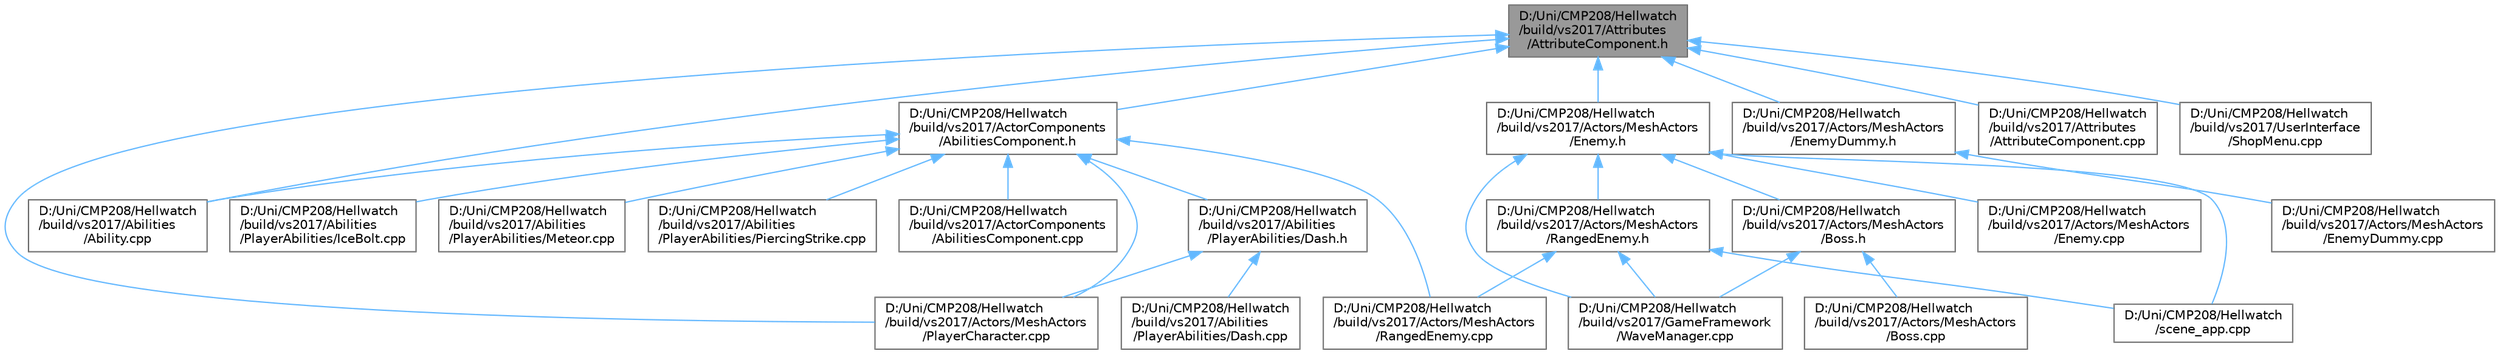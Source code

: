 digraph "D:/Uni/CMP208/Hellwatch/build/vs2017/Attributes/AttributeComponent.h"
{
 // LATEX_PDF_SIZE
  bgcolor="transparent";
  edge [fontname=Helvetica,fontsize=10,labelfontname=Helvetica,labelfontsize=10];
  node [fontname=Helvetica,fontsize=10,shape=box,height=0.2,width=0.4];
  Node1 [label="D:/Uni/CMP208/Hellwatch\l/build/vs2017/Attributes\l/AttributeComponent.h",height=0.2,width=0.4,color="gray40", fillcolor="grey60", style="filled", fontcolor="black",tooltip=" "];
  Node1 -> Node2 [dir="back",color="steelblue1",style="solid"];
  Node2 [label="D:/Uni/CMP208/Hellwatch\l/build/vs2017/Abilities\l/Ability.cpp",height=0.2,width=0.4,color="grey40", fillcolor="white", style="filled",URL="$_ability_8cpp.html",tooltip=" "];
  Node1 -> Node3 [dir="back",color="steelblue1",style="solid"];
  Node3 [label="D:/Uni/CMP208/Hellwatch\l/build/vs2017/ActorComponents\l/AbilitiesComponent.h",height=0.2,width=0.4,color="grey40", fillcolor="white", style="filled",URL="$_abilities_component_8h.html",tooltip=" "];
  Node3 -> Node2 [dir="back",color="steelblue1",style="solid"];
  Node3 -> Node4 [dir="back",color="steelblue1",style="solid"];
  Node4 [label="D:/Uni/CMP208/Hellwatch\l/build/vs2017/Abilities\l/PlayerAbilities/Dash.h",height=0.2,width=0.4,color="grey40", fillcolor="white", style="filled",URL="$_dash_8h.html",tooltip=" "];
  Node4 -> Node5 [dir="back",color="steelblue1",style="solid"];
  Node5 [label="D:/Uni/CMP208/Hellwatch\l/build/vs2017/Abilities\l/PlayerAbilities/Dash.cpp",height=0.2,width=0.4,color="grey40", fillcolor="white", style="filled",URL="$_dash_8cpp.html",tooltip=" "];
  Node4 -> Node6 [dir="back",color="steelblue1",style="solid"];
  Node6 [label="D:/Uni/CMP208/Hellwatch\l/build/vs2017/Actors/MeshActors\l/PlayerCharacter.cpp",height=0.2,width=0.4,color="grey40", fillcolor="white", style="filled",URL="$_player_character_8cpp.html",tooltip=" "];
  Node3 -> Node7 [dir="back",color="steelblue1",style="solid"];
  Node7 [label="D:/Uni/CMP208/Hellwatch\l/build/vs2017/Abilities\l/PlayerAbilities/IceBolt.cpp",height=0.2,width=0.4,color="grey40", fillcolor="white", style="filled",URL="$_ice_bolt_8cpp.html",tooltip=" "];
  Node3 -> Node8 [dir="back",color="steelblue1",style="solid"];
  Node8 [label="D:/Uni/CMP208/Hellwatch\l/build/vs2017/Abilities\l/PlayerAbilities/Meteor.cpp",height=0.2,width=0.4,color="grey40", fillcolor="white", style="filled",URL="$_meteor_8cpp.html",tooltip=" "];
  Node3 -> Node9 [dir="back",color="steelblue1",style="solid"];
  Node9 [label="D:/Uni/CMP208/Hellwatch\l/build/vs2017/Abilities\l/PlayerAbilities/PiercingStrike.cpp",height=0.2,width=0.4,color="grey40", fillcolor="white", style="filled",URL="$_piercing_strike_8cpp.html",tooltip=" "];
  Node3 -> Node10 [dir="back",color="steelblue1",style="solid"];
  Node10 [label="D:/Uni/CMP208/Hellwatch\l/build/vs2017/ActorComponents\l/AbilitiesComponent.cpp",height=0.2,width=0.4,color="grey40", fillcolor="white", style="filled",URL="$_abilities_component_8cpp.html",tooltip=" "];
  Node3 -> Node6 [dir="back",color="steelblue1",style="solid"];
  Node3 -> Node11 [dir="back",color="steelblue1",style="solid"];
  Node11 [label="D:/Uni/CMP208/Hellwatch\l/build/vs2017/Actors/MeshActors\l/RangedEnemy.cpp",height=0.2,width=0.4,color="grey40", fillcolor="white", style="filled",URL="$_ranged_enemy_8cpp.html",tooltip=" "];
  Node1 -> Node12 [dir="back",color="steelblue1",style="solid"];
  Node12 [label="D:/Uni/CMP208/Hellwatch\l/build/vs2017/Actors/MeshActors\l/Enemy.h",height=0.2,width=0.4,color="grey40", fillcolor="white", style="filled",URL="$_enemy_8h.html",tooltip=" "];
  Node12 -> Node13 [dir="back",color="steelblue1",style="solid"];
  Node13 [label="D:/Uni/CMP208/Hellwatch\l/build/vs2017/Actors/MeshActors\l/Boss.h",height=0.2,width=0.4,color="grey40", fillcolor="white", style="filled",URL="$_boss_8h.html",tooltip=" "];
  Node13 -> Node14 [dir="back",color="steelblue1",style="solid"];
  Node14 [label="D:/Uni/CMP208/Hellwatch\l/build/vs2017/Actors/MeshActors\l/Boss.cpp",height=0.2,width=0.4,color="grey40", fillcolor="white", style="filled",URL="$_boss_8cpp.html",tooltip=" "];
  Node13 -> Node15 [dir="back",color="steelblue1",style="solid"];
  Node15 [label="D:/Uni/CMP208/Hellwatch\l/build/vs2017/GameFramework\l/WaveManager.cpp",height=0.2,width=0.4,color="grey40", fillcolor="white", style="filled",URL="$_wave_manager_8cpp.html",tooltip=" "];
  Node12 -> Node16 [dir="back",color="steelblue1",style="solid"];
  Node16 [label="D:/Uni/CMP208/Hellwatch\l/build/vs2017/Actors/MeshActors\l/Enemy.cpp",height=0.2,width=0.4,color="grey40", fillcolor="white", style="filled",URL="$_enemy_8cpp.html",tooltip=" "];
  Node12 -> Node17 [dir="back",color="steelblue1",style="solid"];
  Node17 [label="D:/Uni/CMP208/Hellwatch\l/build/vs2017/Actors/MeshActors\l/RangedEnemy.h",height=0.2,width=0.4,color="grey40", fillcolor="white", style="filled",URL="$_ranged_enemy_8h.html",tooltip=" "];
  Node17 -> Node11 [dir="back",color="steelblue1",style="solid"];
  Node17 -> Node15 [dir="back",color="steelblue1",style="solid"];
  Node17 -> Node18 [dir="back",color="steelblue1",style="solid"];
  Node18 [label="D:/Uni/CMP208/Hellwatch\l/scene_app.cpp",height=0.2,width=0.4,color="grey40", fillcolor="white", style="filled",URL="$scene__app_8cpp.html",tooltip=" "];
  Node12 -> Node15 [dir="back",color="steelblue1",style="solid"];
  Node12 -> Node18 [dir="back",color="steelblue1",style="solid"];
  Node1 -> Node19 [dir="back",color="steelblue1",style="solid"];
  Node19 [label="D:/Uni/CMP208/Hellwatch\l/build/vs2017/Actors/MeshActors\l/EnemyDummy.h",height=0.2,width=0.4,color="grey40", fillcolor="white", style="filled",URL="$_enemy_dummy_8h.html",tooltip=" "];
  Node19 -> Node20 [dir="back",color="steelblue1",style="solid"];
  Node20 [label="D:/Uni/CMP208/Hellwatch\l/build/vs2017/Actors/MeshActors\l/EnemyDummy.cpp",height=0.2,width=0.4,color="grey40", fillcolor="white", style="filled",URL="$_enemy_dummy_8cpp.html",tooltip=" "];
  Node1 -> Node6 [dir="back",color="steelblue1",style="solid"];
  Node1 -> Node21 [dir="back",color="steelblue1",style="solid"];
  Node21 [label="D:/Uni/CMP208/Hellwatch\l/build/vs2017/Attributes\l/AttributeComponent.cpp",height=0.2,width=0.4,color="grey40", fillcolor="white", style="filled",URL="$_attribute_component_8cpp.html",tooltip=" "];
  Node1 -> Node22 [dir="back",color="steelblue1",style="solid"];
  Node22 [label="D:/Uni/CMP208/Hellwatch\l/build/vs2017/UserInterface\l/ShopMenu.cpp",height=0.2,width=0.4,color="grey40", fillcolor="white", style="filled",URL="$_shop_menu_8cpp.html",tooltip=" "];
}

